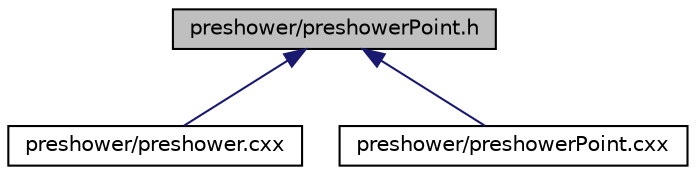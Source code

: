 digraph "preshower/preshowerPoint.h"
{
 // LATEX_PDF_SIZE
  edge [fontname="Helvetica",fontsize="10",labelfontname="Helvetica",labelfontsize="10"];
  node [fontname="Helvetica",fontsize="10",shape=record];
  Node1 [label="preshower/preshowerPoint.h",height=0.2,width=0.4,color="black", fillcolor="grey75", style="filled", fontcolor="black",tooltip=" "];
  Node1 -> Node2 [dir="back",color="midnightblue",fontsize="10",style="solid",fontname="Helvetica"];
  Node2 [label="preshower/preshower.cxx",height=0.2,width=0.4,color="black", fillcolor="white", style="filled",URL="$preshower_8cxx.html",tooltip=" "];
  Node1 -> Node3 [dir="back",color="midnightblue",fontsize="10",style="solid",fontname="Helvetica"];
  Node3 [label="preshower/preshowerPoint.cxx",height=0.2,width=0.4,color="black", fillcolor="white", style="filled",URL="$preshowerPoint_8cxx.html",tooltip=" "];
}
